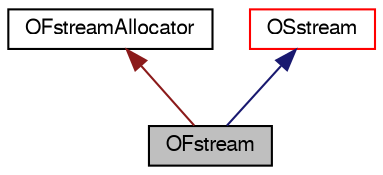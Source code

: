 digraph "OFstream"
{
  bgcolor="transparent";
  edge [fontname="FreeSans",fontsize="10",labelfontname="FreeSans",labelfontsize="10"];
  node [fontname="FreeSans",fontsize="10",shape=record];
  Node8 [label="OFstream",height=0.2,width=0.4,color="black", fillcolor="grey75", style="filled", fontcolor="black"];
  Node9 -> Node8 [dir="back",color="firebrick4",fontsize="10",style="solid",fontname="FreeSans"];
  Node9 [label="OFstreamAllocator",height=0.2,width=0.4,color="black",URL="$a26186.html",tooltip="A std::ostream with ability to handle compressed files. "];
  Node10 -> Node8 [dir="back",color="midnightblue",fontsize="10",style="solid",fontname="FreeSans"];
  Node10 [label="OSstream",height=0.2,width=0.4,color="red",URL="$a26290.html",tooltip="Generic output stream. "];
}

